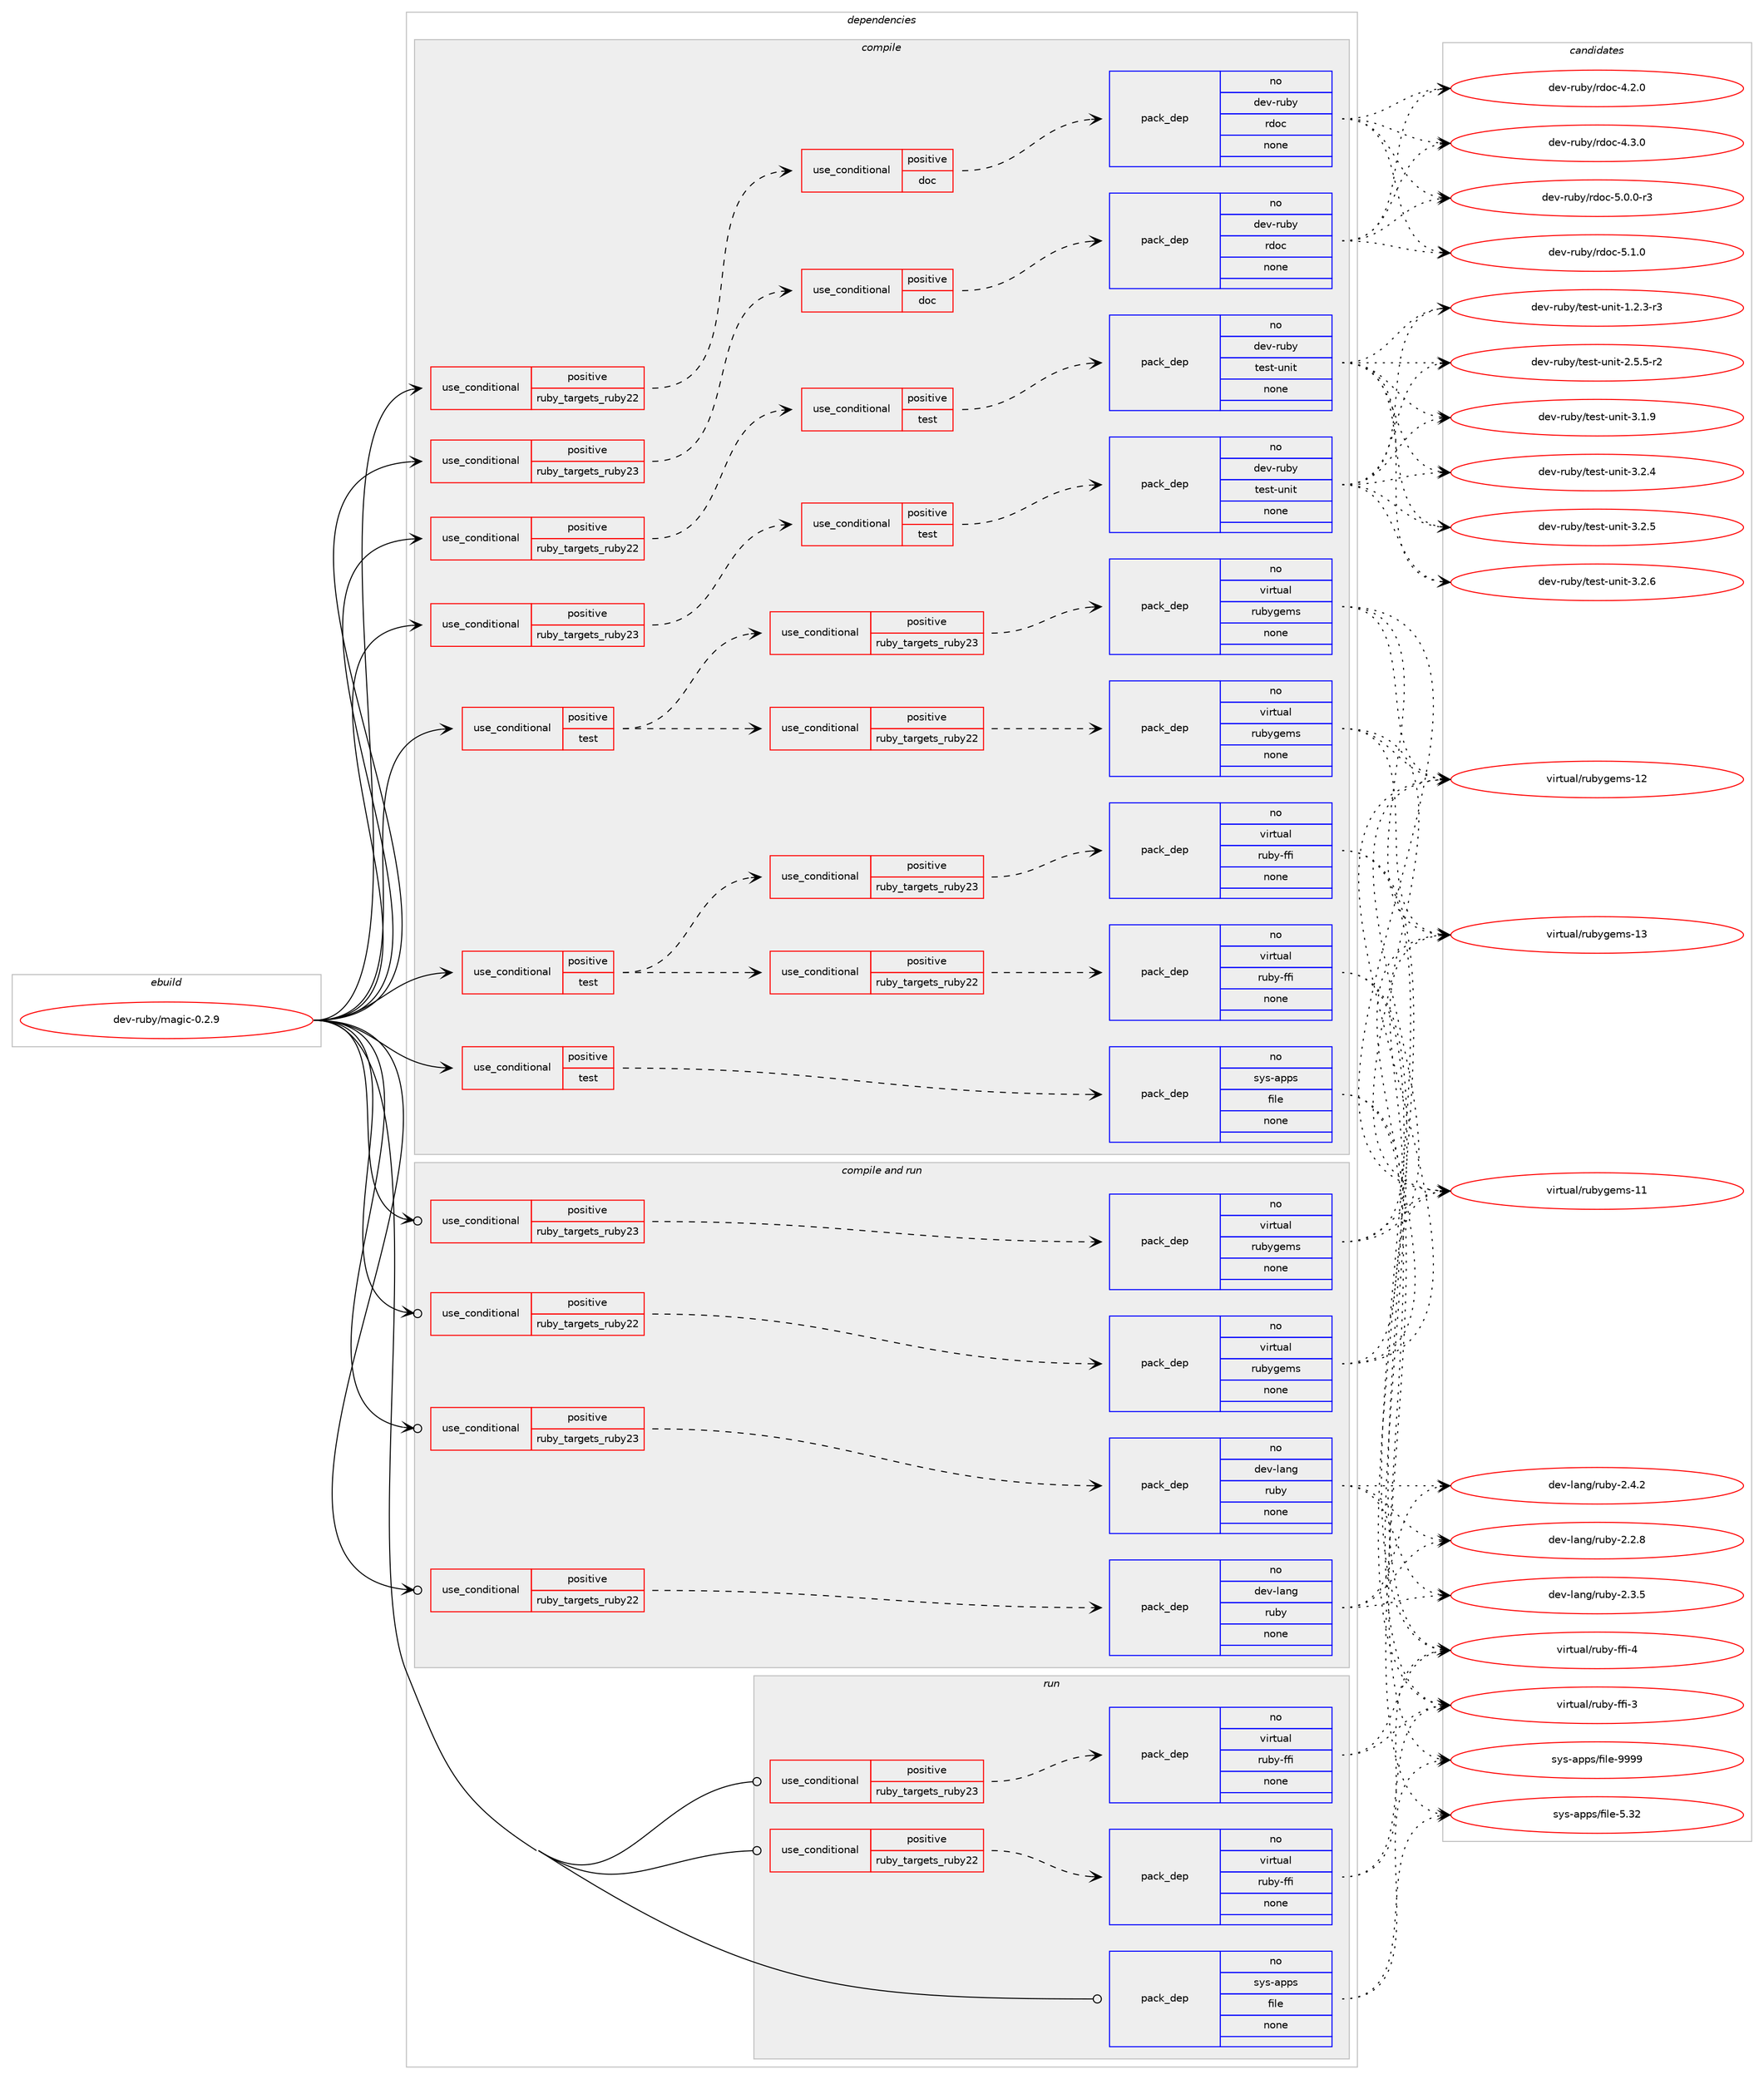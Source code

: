 digraph prolog {

# *************
# Graph options
# *************

newrank=true;
concentrate=true;
compound=true;
graph [rankdir=LR,fontname=Helvetica,fontsize=10,ranksep=1.5];#, ranksep=2.5, nodesep=0.2];
edge  [arrowhead=vee];
node  [fontname=Helvetica,fontsize=10];

# **********
# The ebuild
# **********

subgraph cluster_leftcol {
color=gray;
rank=same;
label=<<i>ebuild</i>>;
id [label="dev-ruby/magic-0.2.9", color=red, width=4, href="../dev-ruby/magic-0.2.9.svg"];
}

# ****************
# The dependencies
# ****************

subgraph cluster_midcol {
color=gray;
label=<<i>dependencies</i>>;
subgraph cluster_compile {
fillcolor="#eeeeee";
style=filled;
label=<<i>compile</i>>;
subgraph cond61020 {
dependency246449 [label=<<TABLE BORDER="0" CELLBORDER="1" CELLSPACING="0" CELLPADDING="4"><TR><TD ROWSPAN="3" CELLPADDING="10">use_conditional</TD></TR><TR><TD>positive</TD></TR><TR><TD>ruby_targets_ruby22</TD></TR></TABLE>>, shape=none, color=red];
subgraph cond61021 {
dependency246450 [label=<<TABLE BORDER="0" CELLBORDER="1" CELLSPACING="0" CELLPADDING="4"><TR><TD ROWSPAN="3" CELLPADDING="10">use_conditional</TD></TR><TR><TD>positive</TD></TR><TR><TD>doc</TD></TR></TABLE>>, shape=none, color=red];
subgraph pack181338 {
dependency246451 [label=<<TABLE BORDER="0" CELLBORDER="1" CELLSPACING="0" CELLPADDING="4" WIDTH="220"><TR><TD ROWSPAN="6" CELLPADDING="30">pack_dep</TD></TR><TR><TD WIDTH="110">no</TD></TR><TR><TD>dev-ruby</TD></TR><TR><TD>rdoc</TD></TR><TR><TD>none</TD></TR><TR><TD></TD></TR></TABLE>>, shape=none, color=blue];
}
dependency246450:e -> dependency246451:w [weight=20,style="dashed",arrowhead="vee"];
}
dependency246449:e -> dependency246450:w [weight=20,style="dashed",arrowhead="vee"];
}
id:e -> dependency246449:w [weight=20,style="solid",arrowhead="vee"];
subgraph cond61022 {
dependency246452 [label=<<TABLE BORDER="0" CELLBORDER="1" CELLSPACING="0" CELLPADDING="4"><TR><TD ROWSPAN="3" CELLPADDING="10">use_conditional</TD></TR><TR><TD>positive</TD></TR><TR><TD>ruby_targets_ruby22</TD></TR></TABLE>>, shape=none, color=red];
subgraph cond61023 {
dependency246453 [label=<<TABLE BORDER="0" CELLBORDER="1" CELLSPACING="0" CELLPADDING="4"><TR><TD ROWSPAN="3" CELLPADDING="10">use_conditional</TD></TR><TR><TD>positive</TD></TR><TR><TD>test</TD></TR></TABLE>>, shape=none, color=red];
subgraph pack181339 {
dependency246454 [label=<<TABLE BORDER="0" CELLBORDER="1" CELLSPACING="0" CELLPADDING="4" WIDTH="220"><TR><TD ROWSPAN="6" CELLPADDING="30">pack_dep</TD></TR><TR><TD WIDTH="110">no</TD></TR><TR><TD>dev-ruby</TD></TR><TR><TD>test-unit</TD></TR><TR><TD>none</TD></TR><TR><TD></TD></TR></TABLE>>, shape=none, color=blue];
}
dependency246453:e -> dependency246454:w [weight=20,style="dashed",arrowhead="vee"];
}
dependency246452:e -> dependency246453:w [weight=20,style="dashed",arrowhead="vee"];
}
id:e -> dependency246452:w [weight=20,style="solid",arrowhead="vee"];
subgraph cond61024 {
dependency246455 [label=<<TABLE BORDER="0" CELLBORDER="1" CELLSPACING="0" CELLPADDING="4"><TR><TD ROWSPAN="3" CELLPADDING="10">use_conditional</TD></TR><TR><TD>positive</TD></TR><TR><TD>ruby_targets_ruby23</TD></TR></TABLE>>, shape=none, color=red];
subgraph cond61025 {
dependency246456 [label=<<TABLE BORDER="0" CELLBORDER="1" CELLSPACING="0" CELLPADDING="4"><TR><TD ROWSPAN="3" CELLPADDING="10">use_conditional</TD></TR><TR><TD>positive</TD></TR><TR><TD>doc</TD></TR></TABLE>>, shape=none, color=red];
subgraph pack181340 {
dependency246457 [label=<<TABLE BORDER="0" CELLBORDER="1" CELLSPACING="0" CELLPADDING="4" WIDTH="220"><TR><TD ROWSPAN="6" CELLPADDING="30">pack_dep</TD></TR><TR><TD WIDTH="110">no</TD></TR><TR><TD>dev-ruby</TD></TR><TR><TD>rdoc</TD></TR><TR><TD>none</TD></TR><TR><TD></TD></TR></TABLE>>, shape=none, color=blue];
}
dependency246456:e -> dependency246457:w [weight=20,style="dashed",arrowhead="vee"];
}
dependency246455:e -> dependency246456:w [weight=20,style="dashed",arrowhead="vee"];
}
id:e -> dependency246455:w [weight=20,style="solid",arrowhead="vee"];
subgraph cond61026 {
dependency246458 [label=<<TABLE BORDER="0" CELLBORDER="1" CELLSPACING="0" CELLPADDING="4"><TR><TD ROWSPAN="3" CELLPADDING="10">use_conditional</TD></TR><TR><TD>positive</TD></TR><TR><TD>ruby_targets_ruby23</TD></TR></TABLE>>, shape=none, color=red];
subgraph cond61027 {
dependency246459 [label=<<TABLE BORDER="0" CELLBORDER="1" CELLSPACING="0" CELLPADDING="4"><TR><TD ROWSPAN="3" CELLPADDING="10">use_conditional</TD></TR><TR><TD>positive</TD></TR><TR><TD>test</TD></TR></TABLE>>, shape=none, color=red];
subgraph pack181341 {
dependency246460 [label=<<TABLE BORDER="0" CELLBORDER="1" CELLSPACING="0" CELLPADDING="4" WIDTH="220"><TR><TD ROWSPAN="6" CELLPADDING="30">pack_dep</TD></TR><TR><TD WIDTH="110">no</TD></TR><TR><TD>dev-ruby</TD></TR><TR><TD>test-unit</TD></TR><TR><TD>none</TD></TR><TR><TD></TD></TR></TABLE>>, shape=none, color=blue];
}
dependency246459:e -> dependency246460:w [weight=20,style="dashed",arrowhead="vee"];
}
dependency246458:e -> dependency246459:w [weight=20,style="dashed",arrowhead="vee"];
}
id:e -> dependency246458:w [weight=20,style="solid",arrowhead="vee"];
subgraph cond61028 {
dependency246461 [label=<<TABLE BORDER="0" CELLBORDER="1" CELLSPACING="0" CELLPADDING="4"><TR><TD ROWSPAN="3" CELLPADDING="10">use_conditional</TD></TR><TR><TD>positive</TD></TR><TR><TD>test</TD></TR></TABLE>>, shape=none, color=red];
subgraph cond61029 {
dependency246462 [label=<<TABLE BORDER="0" CELLBORDER="1" CELLSPACING="0" CELLPADDING="4"><TR><TD ROWSPAN="3" CELLPADDING="10">use_conditional</TD></TR><TR><TD>positive</TD></TR><TR><TD>ruby_targets_ruby22</TD></TR></TABLE>>, shape=none, color=red];
subgraph pack181342 {
dependency246463 [label=<<TABLE BORDER="0" CELLBORDER="1" CELLSPACING="0" CELLPADDING="4" WIDTH="220"><TR><TD ROWSPAN="6" CELLPADDING="30">pack_dep</TD></TR><TR><TD WIDTH="110">no</TD></TR><TR><TD>virtual</TD></TR><TR><TD>ruby-ffi</TD></TR><TR><TD>none</TD></TR><TR><TD></TD></TR></TABLE>>, shape=none, color=blue];
}
dependency246462:e -> dependency246463:w [weight=20,style="dashed",arrowhead="vee"];
}
dependency246461:e -> dependency246462:w [weight=20,style="dashed",arrowhead="vee"];
subgraph cond61030 {
dependency246464 [label=<<TABLE BORDER="0" CELLBORDER="1" CELLSPACING="0" CELLPADDING="4"><TR><TD ROWSPAN="3" CELLPADDING="10">use_conditional</TD></TR><TR><TD>positive</TD></TR><TR><TD>ruby_targets_ruby23</TD></TR></TABLE>>, shape=none, color=red];
subgraph pack181343 {
dependency246465 [label=<<TABLE BORDER="0" CELLBORDER="1" CELLSPACING="0" CELLPADDING="4" WIDTH="220"><TR><TD ROWSPAN="6" CELLPADDING="30">pack_dep</TD></TR><TR><TD WIDTH="110">no</TD></TR><TR><TD>virtual</TD></TR><TR><TD>ruby-ffi</TD></TR><TR><TD>none</TD></TR><TR><TD></TD></TR></TABLE>>, shape=none, color=blue];
}
dependency246464:e -> dependency246465:w [weight=20,style="dashed",arrowhead="vee"];
}
dependency246461:e -> dependency246464:w [weight=20,style="dashed",arrowhead="vee"];
}
id:e -> dependency246461:w [weight=20,style="solid",arrowhead="vee"];
subgraph cond61031 {
dependency246466 [label=<<TABLE BORDER="0" CELLBORDER="1" CELLSPACING="0" CELLPADDING="4"><TR><TD ROWSPAN="3" CELLPADDING="10">use_conditional</TD></TR><TR><TD>positive</TD></TR><TR><TD>test</TD></TR></TABLE>>, shape=none, color=red];
subgraph cond61032 {
dependency246467 [label=<<TABLE BORDER="0" CELLBORDER="1" CELLSPACING="0" CELLPADDING="4"><TR><TD ROWSPAN="3" CELLPADDING="10">use_conditional</TD></TR><TR><TD>positive</TD></TR><TR><TD>ruby_targets_ruby22</TD></TR></TABLE>>, shape=none, color=red];
subgraph pack181344 {
dependency246468 [label=<<TABLE BORDER="0" CELLBORDER="1" CELLSPACING="0" CELLPADDING="4" WIDTH="220"><TR><TD ROWSPAN="6" CELLPADDING="30">pack_dep</TD></TR><TR><TD WIDTH="110">no</TD></TR><TR><TD>virtual</TD></TR><TR><TD>rubygems</TD></TR><TR><TD>none</TD></TR><TR><TD></TD></TR></TABLE>>, shape=none, color=blue];
}
dependency246467:e -> dependency246468:w [weight=20,style="dashed",arrowhead="vee"];
}
dependency246466:e -> dependency246467:w [weight=20,style="dashed",arrowhead="vee"];
subgraph cond61033 {
dependency246469 [label=<<TABLE BORDER="0" CELLBORDER="1" CELLSPACING="0" CELLPADDING="4"><TR><TD ROWSPAN="3" CELLPADDING="10">use_conditional</TD></TR><TR><TD>positive</TD></TR><TR><TD>ruby_targets_ruby23</TD></TR></TABLE>>, shape=none, color=red];
subgraph pack181345 {
dependency246470 [label=<<TABLE BORDER="0" CELLBORDER="1" CELLSPACING="0" CELLPADDING="4" WIDTH="220"><TR><TD ROWSPAN="6" CELLPADDING="30">pack_dep</TD></TR><TR><TD WIDTH="110">no</TD></TR><TR><TD>virtual</TD></TR><TR><TD>rubygems</TD></TR><TR><TD>none</TD></TR><TR><TD></TD></TR></TABLE>>, shape=none, color=blue];
}
dependency246469:e -> dependency246470:w [weight=20,style="dashed",arrowhead="vee"];
}
dependency246466:e -> dependency246469:w [weight=20,style="dashed",arrowhead="vee"];
}
id:e -> dependency246466:w [weight=20,style="solid",arrowhead="vee"];
subgraph cond61034 {
dependency246471 [label=<<TABLE BORDER="0" CELLBORDER="1" CELLSPACING="0" CELLPADDING="4"><TR><TD ROWSPAN="3" CELLPADDING="10">use_conditional</TD></TR><TR><TD>positive</TD></TR><TR><TD>test</TD></TR></TABLE>>, shape=none, color=red];
subgraph pack181346 {
dependency246472 [label=<<TABLE BORDER="0" CELLBORDER="1" CELLSPACING="0" CELLPADDING="4" WIDTH="220"><TR><TD ROWSPAN="6" CELLPADDING="30">pack_dep</TD></TR><TR><TD WIDTH="110">no</TD></TR><TR><TD>sys-apps</TD></TR><TR><TD>file</TD></TR><TR><TD>none</TD></TR><TR><TD></TD></TR></TABLE>>, shape=none, color=blue];
}
dependency246471:e -> dependency246472:w [weight=20,style="dashed",arrowhead="vee"];
}
id:e -> dependency246471:w [weight=20,style="solid",arrowhead="vee"];
}
subgraph cluster_compileandrun {
fillcolor="#eeeeee";
style=filled;
label=<<i>compile and run</i>>;
subgraph cond61035 {
dependency246473 [label=<<TABLE BORDER="0" CELLBORDER="1" CELLSPACING="0" CELLPADDING="4"><TR><TD ROWSPAN="3" CELLPADDING="10">use_conditional</TD></TR><TR><TD>positive</TD></TR><TR><TD>ruby_targets_ruby22</TD></TR></TABLE>>, shape=none, color=red];
subgraph pack181347 {
dependency246474 [label=<<TABLE BORDER="0" CELLBORDER="1" CELLSPACING="0" CELLPADDING="4" WIDTH="220"><TR><TD ROWSPAN="6" CELLPADDING="30">pack_dep</TD></TR><TR><TD WIDTH="110">no</TD></TR><TR><TD>dev-lang</TD></TR><TR><TD>ruby</TD></TR><TR><TD>none</TD></TR><TR><TD></TD></TR></TABLE>>, shape=none, color=blue];
}
dependency246473:e -> dependency246474:w [weight=20,style="dashed",arrowhead="vee"];
}
id:e -> dependency246473:w [weight=20,style="solid",arrowhead="odotvee"];
subgraph cond61036 {
dependency246475 [label=<<TABLE BORDER="0" CELLBORDER="1" CELLSPACING="0" CELLPADDING="4"><TR><TD ROWSPAN="3" CELLPADDING="10">use_conditional</TD></TR><TR><TD>positive</TD></TR><TR><TD>ruby_targets_ruby22</TD></TR></TABLE>>, shape=none, color=red];
subgraph pack181348 {
dependency246476 [label=<<TABLE BORDER="0" CELLBORDER="1" CELLSPACING="0" CELLPADDING="4" WIDTH="220"><TR><TD ROWSPAN="6" CELLPADDING="30">pack_dep</TD></TR><TR><TD WIDTH="110">no</TD></TR><TR><TD>virtual</TD></TR><TR><TD>rubygems</TD></TR><TR><TD>none</TD></TR><TR><TD></TD></TR></TABLE>>, shape=none, color=blue];
}
dependency246475:e -> dependency246476:w [weight=20,style="dashed",arrowhead="vee"];
}
id:e -> dependency246475:w [weight=20,style="solid",arrowhead="odotvee"];
subgraph cond61037 {
dependency246477 [label=<<TABLE BORDER="0" CELLBORDER="1" CELLSPACING="0" CELLPADDING="4"><TR><TD ROWSPAN="3" CELLPADDING="10">use_conditional</TD></TR><TR><TD>positive</TD></TR><TR><TD>ruby_targets_ruby23</TD></TR></TABLE>>, shape=none, color=red];
subgraph pack181349 {
dependency246478 [label=<<TABLE BORDER="0" CELLBORDER="1" CELLSPACING="0" CELLPADDING="4" WIDTH="220"><TR><TD ROWSPAN="6" CELLPADDING="30">pack_dep</TD></TR><TR><TD WIDTH="110">no</TD></TR><TR><TD>dev-lang</TD></TR><TR><TD>ruby</TD></TR><TR><TD>none</TD></TR><TR><TD></TD></TR></TABLE>>, shape=none, color=blue];
}
dependency246477:e -> dependency246478:w [weight=20,style="dashed",arrowhead="vee"];
}
id:e -> dependency246477:w [weight=20,style="solid",arrowhead="odotvee"];
subgraph cond61038 {
dependency246479 [label=<<TABLE BORDER="0" CELLBORDER="1" CELLSPACING="0" CELLPADDING="4"><TR><TD ROWSPAN="3" CELLPADDING="10">use_conditional</TD></TR><TR><TD>positive</TD></TR><TR><TD>ruby_targets_ruby23</TD></TR></TABLE>>, shape=none, color=red];
subgraph pack181350 {
dependency246480 [label=<<TABLE BORDER="0" CELLBORDER="1" CELLSPACING="0" CELLPADDING="4" WIDTH="220"><TR><TD ROWSPAN="6" CELLPADDING="30">pack_dep</TD></TR><TR><TD WIDTH="110">no</TD></TR><TR><TD>virtual</TD></TR><TR><TD>rubygems</TD></TR><TR><TD>none</TD></TR><TR><TD></TD></TR></TABLE>>, shape=none, color=blue];
}
dependency246479:e -> dependency246480:w [weight=20,style="dashed",arrowhead="vee"];
}
id:e -> dependency246479:w [weight=20,style="solid",arrowhead="odotvee"];
}
subgraph cluster_run {
fillcolor="#eeeeee";
style=filled;
label=<<i>run</i>>;
subgraph cond61039 {
dependency246481 [label=<<TABLE BORDER="0" CELLBORDER="1" CELLSPACING="0" CELLPADDING="4"><TR><TD ROWSPAN="3" CELLPADDING="10">use_conditional</TD></TR><TR><TD>positive</TD></TR><TR><TD>ruby_targets_ruby22</TD></TR></TABLE>>, shape=none, color=red];
subgraph pack181351 {
dependency246482 [label=<<TABLE BORDER="0" CELLBORDER="1" CELLSPACING="0" CELLPADDING="4" WIDTH="220"><TR><TD ROWSPAN="6" CELLPADDING="30">pack_dep</TD></TR><TR><TD WIDTH="110">no</TD></TR><TR><TD>virtual</TD></TR><TR><TD>ruby-ffi</TD></TR><TR><TD>none</TD></TR><TR><TD></TD></TR></TABLE>>, shape=none, color=blue];
}
dependency246481:e -> dependency246482:w [weight=20,style="dashed",arrowhead="vee"];
}
id:e -> dependency246481:w [weight=20,style="solid",arrowhead="odot"];
subgraph cond61040 {
dependency246483 [label=<<TABLE BORDER="0" CELLBORDER="1" CELLSPACING="0" CELLPADDING="4"><TR><TD ROWSPAN="3" CELLPADDING="10">use_conditional</TD></TR><TR><TD>positive</TD></TR><TR><TD>ruby_targets_ruby23</TD></TR></TABLE>>, shape=none, color=red];
subgraph pack181352 {
dependency246484 [label=<<TABLE BORDER="0" CELLBORDER="1" CELLSPACING="0" CELLPADDING="4" WIDTH="220"><TR><TD ROWSPAN="6" CELLPADDING="30">pack_dep</TD></TR><TR><TD WIDTH="110">no</TD></TR><TR><TD>virtual</TD></TR><TR><TD>ruby-ffi</TD></TR><TR><TD>none</TD></TR><TR><TD></TD></TR></TABLE>>, shape=none, color=blue];
}
dependency246483:e -> dependency246484:w [weight=20,style="dashed",arrowhead="vee"];
}
id:e -> dependency246483:w [weight=20,style="solid",arrowhead="odot"];
subgraph pack181353 {
dependency246485 [label=<<TABLE BORDER="0" CELLBORDER="1" CELLSPACING="0" CELLPADDING="4" WIDTH="220"><TR><TD ROWSPAN="6" CELLPADDING="30">pack_dep</TD></TR><TR><TD WIDTH="110">no</TD></TR><TR><TD>sys-apps</TD></TR><TR><TD>file</TD></TR><TR><TD>none</TD></TR><TR><TD></TD></TR></TABLE>>, shape=none, color=blue];
}
id:e -> dependency246485:w [weight=20,style="solid",arrowhead="odot"];
}
}

# **************
# The candidates
# **************

subgraph cluster_choices {
rank=same;
color=gray;
label=<<i>candidates</i>>;

subgraph choice181338 {
color=black;
nodesep=1;
choice10010111845114117981214711410011199455246504648 [label="dev-ruby/rdoc-4.2.0", color=red, width=4,href="../dev-ruby/rdoc-4.2.0.svg"];
choice10010111845114117981214711410011199455246514648 [label="dev-ruby/rdoc-4.3.0", color=red, width=4,href="../dev-ruby/rdoc-4.3.0.svg"];
choice100101118451141179812147114100111994553464846484511451 [label="dev-ruby/rdoc-5.0.0-r3", color=red, width=4,href="../dev-ruby/rdoc-5.0.0-r3.svg"];
choice10010111845114117981214711410011199455346494648 [label="dev-ruby/rdoc-5.1.0", color=red, width=4,href="../dev-ruby/rdoc-5.1.0.svg"];
dependency246451:e -> choice10010111845114117981214711410011199455246504648:w [style=dotted,weight="100"];
dependency246451:e -> choice10010111845114117981214711410011199455246514648:w [style=dotted,weight="100"];
dependency246451:e -> choice100101118451141179812147114100111994553464846484511451:w [style=dotted,weight="100"];
dependency246451:e -> choice10010111845114117981214711410011199455346494648:w [style=dotted,weight="100"];
}
subgraph choice181339 {
color=black;
nodesep=1;
choice100101118451141179812147116101115116451171101051164549465046514511451 [label="dev-ruby/test-unit-1.2.3-r3", color=red, width=4,href="../dev-ruby/test-unit-1.2.3-r3.svg"];
choice100101118451141179812147116101115116451171101051164550465346534511450 [label="dev-ruby/test-unit-2.5.5-r2", color=red, width=4,href="../dev-ruby/test-unit-2.5.5-r2.svg"];
choice10010111845114117981214711610111511645117110105116455146494657 [label="dev-ruby/test-unit-3.1.9", color=red, width=4,href="../dev-ruby/test-unit-3.1.9.svg"];
choice10010111845114117981214711610111511645117110105116455146504652 [label="dev-ruby/test-unit-3.2.4", color=red, width=4,href="../dev-ruby/test-unit-3.2.4.svg"];
choice10010111845114117981214711610111511645117110105116455146504653 [label="dev-ruby/test-unit-3.2.5", color=red, width=4,href="../dev-ruby/test-unit-3.2.5.svg"];
choice10010111845114117981214711610111511645117110105116455146504654 [label="dev-ruby/test-unit-3.2.6", color=red, width=4,href="../dev-ruby/test-unit-3.2.6.svg"];
dependency246454:e -> choice100101118451141179812147116101115116451171101051164549465046514511451:w [style=dotted,weight="100"];
dependency246454:e -> choice100101118451141179812147116101115116451171101051164550465346534511450:w [style=dotted,weight="100"];
dependency246454:e -> choice10010111845114117981214711610111511645117110105116455146494657:w [style=dotted,weight="100"];
dependency246454:e -> choice10010111845114117981214711610111511645117110105116455146504652:w [style=dotted,weight="100"];
dependency246454:e -> choice10010111845114117981214711610111511645117110105116455146504653:w [style=dotted,weight="100"];
dependency246454:e -> choice10010111845114117981214711610111511645117110105116455146504654:w [style=dotted,weight="100"];
}
subgraph choice181340 {
color=black;
nodesep=1;
choice10010111845114117981214711410011199455246504648 [label="dev-ruby/rdoc-4.2.0", color=red, width=4,href="../dev-ruby/rdoc-4.2.0.svg"];
choice10010111845114117981214711410011199455246514648 [label="dev-ruby/rdoc-4.3.0", color=red, width=4,href="../dev-ruby/rdoc-4.3.0.svg"];
choice100101118451141179812147114100111994553464846484511451 [label="dev-ruby/rdoc-5.0.0-r3", color=red, width=4,href="../dev-ruby/rdoc-5.0.0-r3.svg"];
choice10010111845114117981214711410011199455346494648 [label="dev-ruby/rdoc-5.1.0", color=red, width=4,href="../dev-ruby/rdoc-5.1.0.svg"];
dependency246457:e -> choice10010111845114117981214711410011199455246504648:w [style=dotted,weight="100"];
dependency246457:e -> choice10010111845114117981214711410011199455246514648:w [style=dotted,weight="100"];
dependency246457:e -> choice100101118451141179812147114100111994553464846484511451:w [style=dotted,weight="100"];
dependency246457:e -> choice10010111845114117981214711410011199455346494648:w [style=dotted,weight="100"];
}
subgraph choice181341 {
color=black;
nodesep=1;
choice100101118451141179812147116101115116451171101051164549465046514511451 [label="dev-ruby/test-unit-1.2.3-r3", color=red, width=4,href="../dev-ruby/test-unit-1.2.3-r3.svg"];
choice100101118451141179812147116101115116451171101051164550465346534511450 [label="dev-ruby/test-unit-2.5.5-r2", color=red, width=4,href="../dev-ruby/test-unit-2.5.5-r2.svg"];
choice10010111845114117981214711610111511645117110105116455146494657 [label="dev-ruby/test-unit-3.1.9", color=red, width=4,href="../dev-ruby/test-unit-3.1.9.svg"];
choice10010111845114117981214711610111511645117110105116455146504652 [label="dev-ruby/test-unit-3.2.4", color=red, width=4,href="../dev-ruby/test-unit-3.2.4.svg"];
choice10010111845114117981214711610111511645117110105116455146504653 [label="dev-ruby/test-unit-3.2.5", color=red, width=4,href="../dev-ruby/test-unit-3.2.5.svg"];
choice10010111845114117981214711610111511645117110105116455146504654 [label="dev-ruby/test-unit-3.2.6", color=red, width=4,href="../dev-ruby/test-unit-3.2.6.svg"];
dependency246460:e -> choice100101118451141179812147116101115116451171101051164549465046514511451:w [style=dotted,weight="100"];
dependency246460:e -> choice100101118451141179812147116101115116451171101051164550465346534511450:w [style=dotted,weight="100"];
dependency246460:e -> choice10010111845114117981214711610111511645117110105116455146494657:w [style=dotted,weight="100"];
dependency246460:e -> choice10010111845114117981214711610111511645117110105116455146504652:w [style=dotted,weight="100"];
dependency246460:e -> choice10010111845114117981214711610111511645117110105116455146504653:w [style=dotted,weight="100"];
dependency246460:e -> choice10010111845114117981214711610111511645117110105116455146504654:w [style=dotted,weight="100"];
}
subgraph choice181342 {
color=black;
nodesep=1;
choice118105114116117971084711411798121451021021054551 [label="virtual/ruby-ffi-3", color=red, width=4,href="../virtual/ruby-ffi-3.svg"];
choice118105114116117971084711411798121451021021054552 [label="virtual/ruby-ffi-4", color=red, width=4,href="../virtual/ruby-ffi-4.svg"];
dependency246463:e -> choice118105114116117971084711411798121451021021054551:w [style=dotted,weight="100"];
dependency246463:e -> choice118105114116117971084711411798121451021021054552:w [style=dotted,weight="100"];
}
subgraph choice181343 {
color=black;
nodesep=1;
choice118105114116117971084711411798121451021021054551 [label="virtual/ruby-ffi-3", color=red, width=4,href="../virtual/ruby-ffi-3.svg"];
choice118105114116117971084711411798121451021021054552 [label="virtual/ruby-ffi-4", color=red, width=4,href="../virtual/ruby-ffi-4.svg"];
dependency246465:e -> choice118105114116117971084711411798121451021021054551:w [style=dotted,weight="100"];
dependency246465:e -> choice118105114116117971084711411798121451021021054552:w [style=dotted,weight="100"];
}
subgraph choice181344 {
color=black;
nodesep=1;
choice118105114116117971084711411798121103101109115454949 [label="virtual/rubygems-11", color=red, width=4,href="../virtual/rubygems-11.svg"];
choice118105114116117971084711411798121103101109115454950 [label="virtual/rubygems-12", color=red, width=4,href="../virtual/rubygems-12.svg"];
choice118105114116117971084711411798121103101109115454951 [label="virtual/rubygems-13", color=red, width=4,href="../virtual/rubygems-13.svg"];
dependency246468:e -> choice118105114116117971084711411798121103101109115454949:w [style=dotted,weight="100"];
dependency246468:e -> choice118105114116117971084711411798121103101109115454950:w [style=dotted,weight="100"];
dependency246468:e -> choice118105114116117971084711411798121103101109115454951:w [style=dotted,weight="100"];
}
subgraph choice181345 {
color=black;
nodesep=1;
choice118105114116117971084711411798121103101109115454949 [label="virtual/rubygems-11", color=red, width=4,href="../virtual/rubygems-11.svg"];
choice118105114116117971084711411798121103101109115454950 [label="virtual/rubygems-12", color=red, width=4,href="../virtual/rubygems-12.svg"];
choice118105114116117971084711411798121103101109115454951 [label="virtual/rubygems-13", color=red, width=4,href="../virtual/rubygems-13.svg"];
dependency246470:e -> choice118105114116117971084711411798121103101109115454949:w [style=dotted,weight="100"];
dependency246470:e -> choice118105114116117971084711411798121103101109115454950:w [style=dotted,weight="100"];
dependency246470:e -> choice118105114116117971084711411798121103101109115454951:w [style=dotted,weight="100"];
}
subgraph choice181346 {
color=black;
nodesep=1;
choice1151211154597112112115471021051081014553465150 [label="sys-apps/file-5.32", color=red, width=4,href="../sys-apps/file-5.32.svg"];
choice1151211154597112112115471021051081014557575757 [label="sys-apps/file-9999", color=red, width=4,href="../sys-apps/file-9999.svg"];
dependency246472:e -> choice1151211154597112112115471021051081014553465150:w [style=dotted,weight="100"];
dependency246472:e -> choice1151211154597112112115471021051081014557575757:w [style=dotted,weight="100"];
}
subgraph choice181347 {
color=black;
nodesep=1;
choice10010111845108971101034711411798121455046504656 [label="dev-lang/ruby-2.2.8", color=red, width=4,href="../dev-lang/ruby-2.2.8.svg"];
choice10010111845108971101034711411798121455046514653 [label="dev-lang/ruby-2.3.5", color=red, width=4,href="../dev-lang/ruby-2.3.5.svg"];
choice10010111845108971101034711411798121455046524650 [label="dev-lang/ruby-2.4.2", color=red, width=4,href="../dev-lang/ruby-2.4.2.svg"];
dependency246474:e -> choice10010111845108971101034711411798121455046504656:w [style=dotted,weight="100"];
dependency246474:e -> choice10010111845108971101034711411798121455046514653:w [style=dotted,weight="100"];
dependency246474:e -> choice10010111845108971101034711411798121455046524650:w [style=dotted,weight="100"];
}
subgraph choice181348 {
color=black;
nodesep=1;
choice118105114116117971084711411798121103101109115454949 [label="virtual/rubygems-11", color=red, width=4,href="../virtual/rubygems-11.svg"];
choice118105114116117971084711411798121103101109115454950 [label="virtual/rubygems-12", color=red, width=4,href="../virtual/rubygems-12.svg"];
choice118105114116117971084711411798121103101109115454951 [label="virtual/rubygems-13", color=red, width=4,href="../virtual/rubygems-13.svg"];
dependency246476:e -> choice118105114116117971084711411798121103101109115454949:w [style=dotted,weight="100"];
dependency246476:e -> choice118105114116117971084711411798121103101109115454950:w [style=dotted,weight="100"];
dependency246476:e -> choice118105114116117971084711411798121103101109115454951:w [style=dotted,weight="100"];
}
subgraph choice181349 {
color=black;
nodesep=1;
choice10010111845108971101034711411798121455046504656 [label="dev-lang/ruby-2.2.8", color=red, width=4,href="../dev-lang/ruby-2.2.8.svg"];
choice10010111845108971101034711411798121455046514653 [label="dev-lang/ruby-2.3.5", color=red, width=4,href="../dev-lang/ruby-2.3.5.svg"];
choice10010111845108971101034711411798121455046524650 [label="dev-lang/ruby-2.4.2", color=red, width=4,href="../dev-lang/ruby-2.4.2.svg"];
dependency246478:e -> choice10010111845108971101034711411798121455046504656:w [style=dotted,weight="100"];
dependency246478:e -> choice10010111845108971101034711411798121455046514653:w [style=dotted,weight="100"];
dependency246478:e -> choice10010111845108971101034711411798121455046524650:w [style=dotted,weight="100"];
}
subgraph choice181350 {
color=black;
nodesep=1;
choice118105114116117971084711411798121103101109115454949 [label="virtual/rubygems-11", color=red, width=4,href="../virtual/rubygems-11.svg"];
choice118105114116117971084711411798121103101109115454950 [label="virtual/rubygems-12", color=red, width=4,href="../virtual/rubygems-12.svg"];
choice118105114116117971084711411798121103101109115454951 [label="virtual/rubygems-13", color=red, width=4,href="../virtual/rubygems-13.svg"];
dependency246480:e -> choice118105114116117971084711411798121103101109115454949:w [style=dotted,weight="100"];
dependency246480:e -> choice118105114116117971084711411798121103101109115454950:w [style=dotted,weight="100"];
dependency246480:e -> choice118105114116117971084711411798121103101109115454951:w [style=dotted,weight="100"];
}
subgraph choice181351 {
color=black;
nodesep=1;
choice118105114116117971084711411798121451021021054551 [label="virtual/ruby-ffi-3", color=red, width=4,href="../virtual/ruby-ffi-3.svg"];
choice118105114116117971084711411798121451021021054552 [label="virtual/ruby-ffi-4", color=red, width=4,href="../virtual/ruby-ffi-4.svg"];
dependency246482:e -> choice118105114116117971084711411798121451021021054551:w [style=dotted,weight="100"];
dependency246482:e -> choice118105114116117971084711411798121451021021054552:w [style=dotted,weight="100"];
}
subgraph choice181352 {
color=black;
nodesep=1;
choice118105114116117971084711411798121451021021054551 [label="virtual/ruby-ffi-3", color=red, width=4,href="../virtual/ruby-ffi-3.svg"];
choice118105114116117971084711411798121451021021054552 [label="virtual/ruby-ffi-4", color=red, width=4,href="../virtual/ruby-ffi-4.svg"];
dependency246484:e -> choice118105114116117971084711411798121451021021054551:w [style=dotted,weight="100"];
dependency246484:e -> choice118105114116117971084711411798121451021021054552:w [style=dotted,weight="100"];
}
subgraph choice181353 {
color=black;
nodesep=1;
choice1151211154597112112115471021051081014553465150 [label="sys-apps/file-5.32", color=red, width=4,href="../sys-apps/file-5.32.svg"];
choice1151211154597112112115471021051081014557575757 [label="sys-apps/file-9999", color=red, width=4,href="../sys-apps/file-9999.svg"];
dependency246485:e -> choice1151211154597112112115471021051081014553465150:w [style=dotted,weight="100"];
dependency246485:e -> choice1151211154597112112115471021051081014557575757:w [style=dotted,weight="100"];
}
}

}
